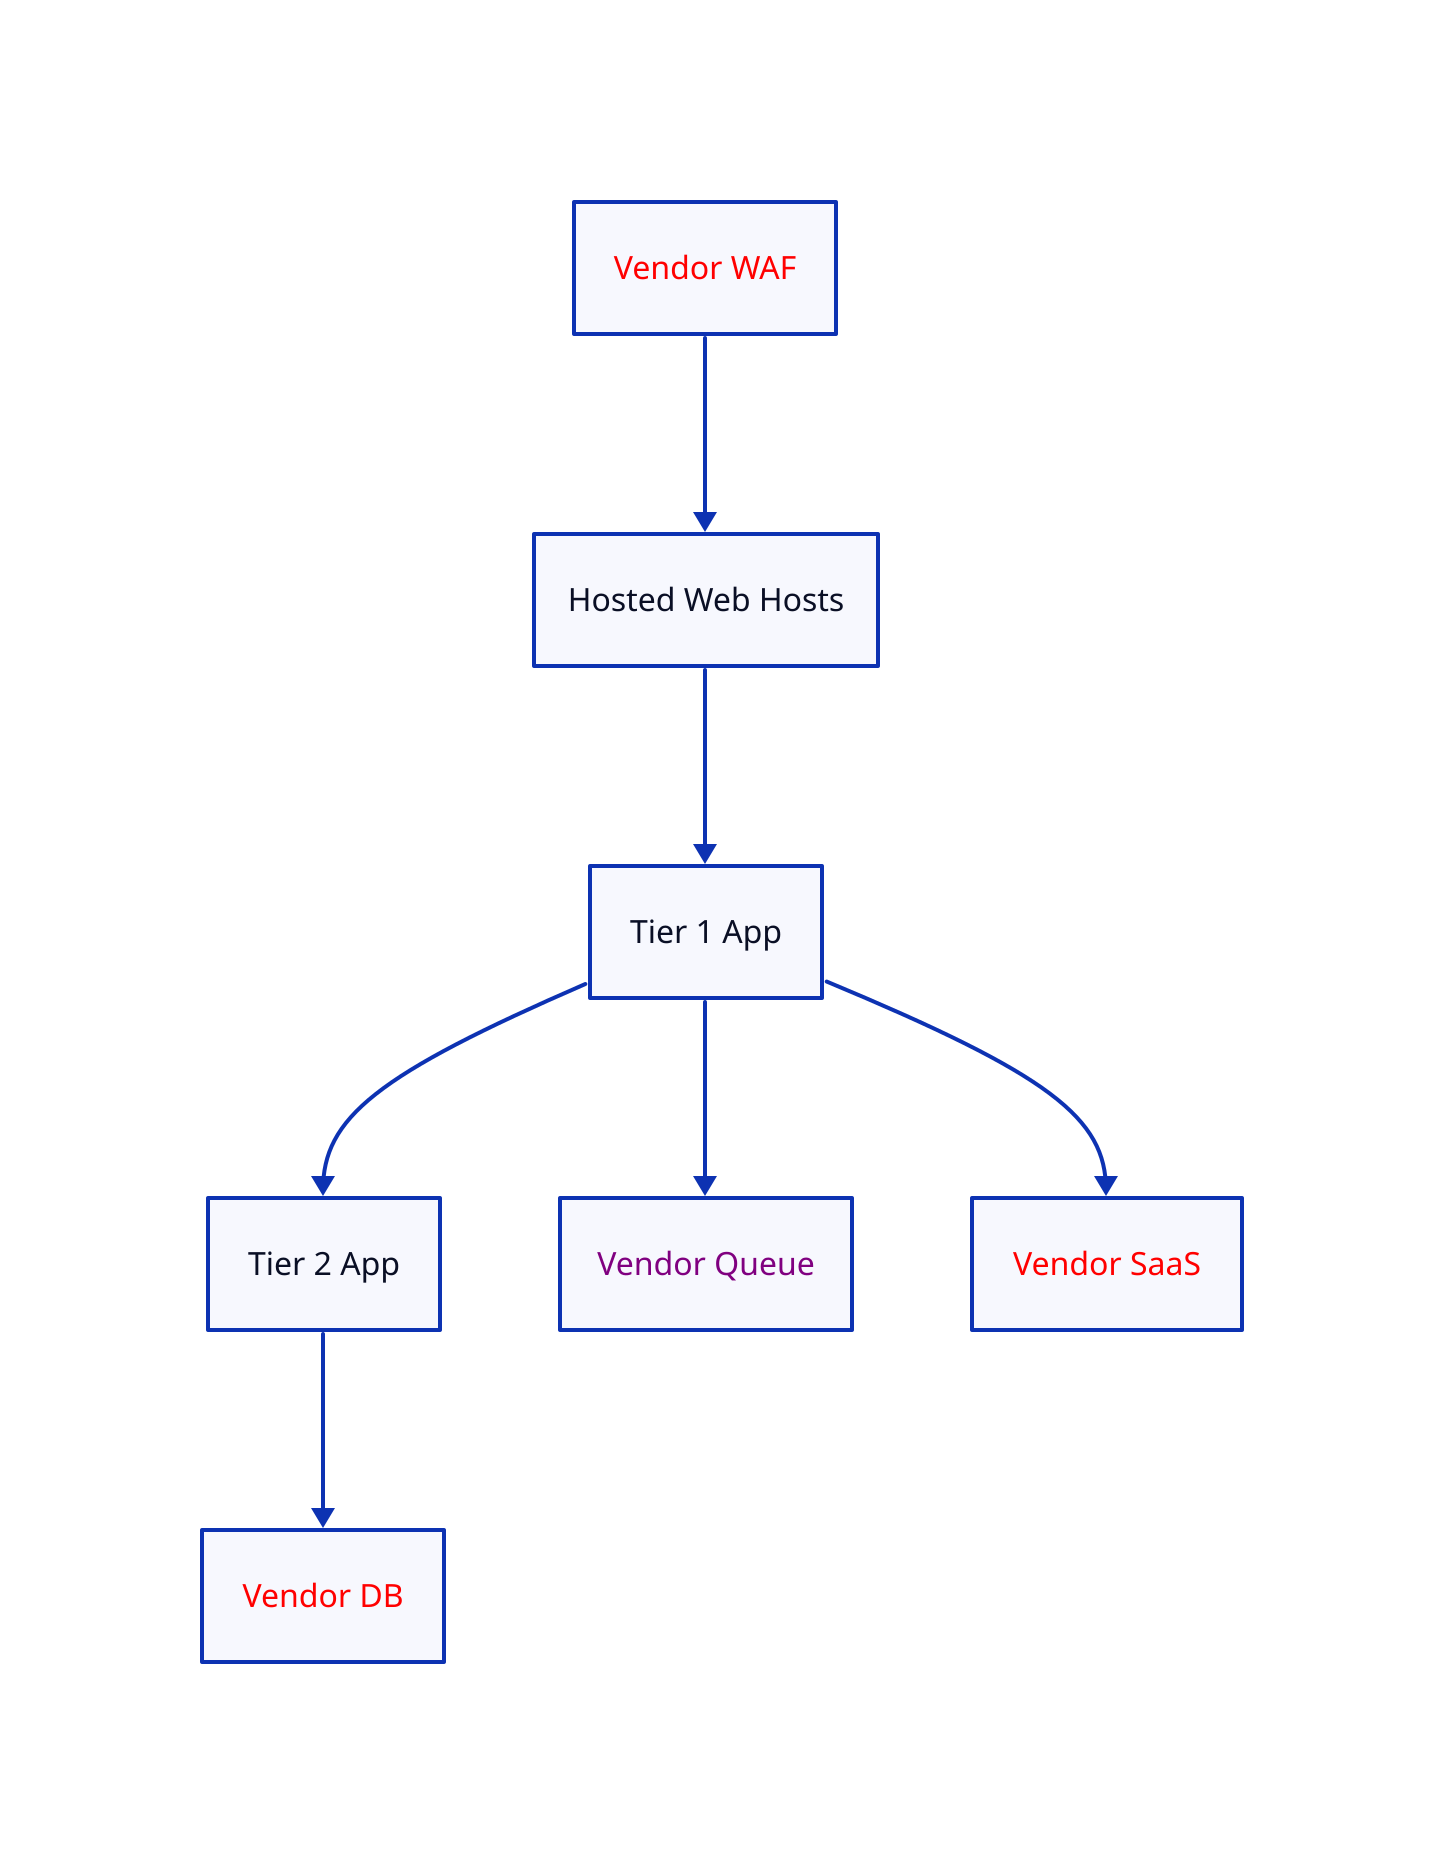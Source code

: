waf: Vendor WAF {
  style: {font-color: red}
}

web: Hosted Web Hosts

t1: Tier 1 App

t2: Tier 2 App

db: Vendor DB {
  style: {font-color: red}
}

q: Vendor Queue {
  style: {font-color: purple}
}

s: Vendor SaaS {
  style: {font-color: red}
}

waf -> web -> t1 -> t2 -> db

t1 -> q

t1 -> s
